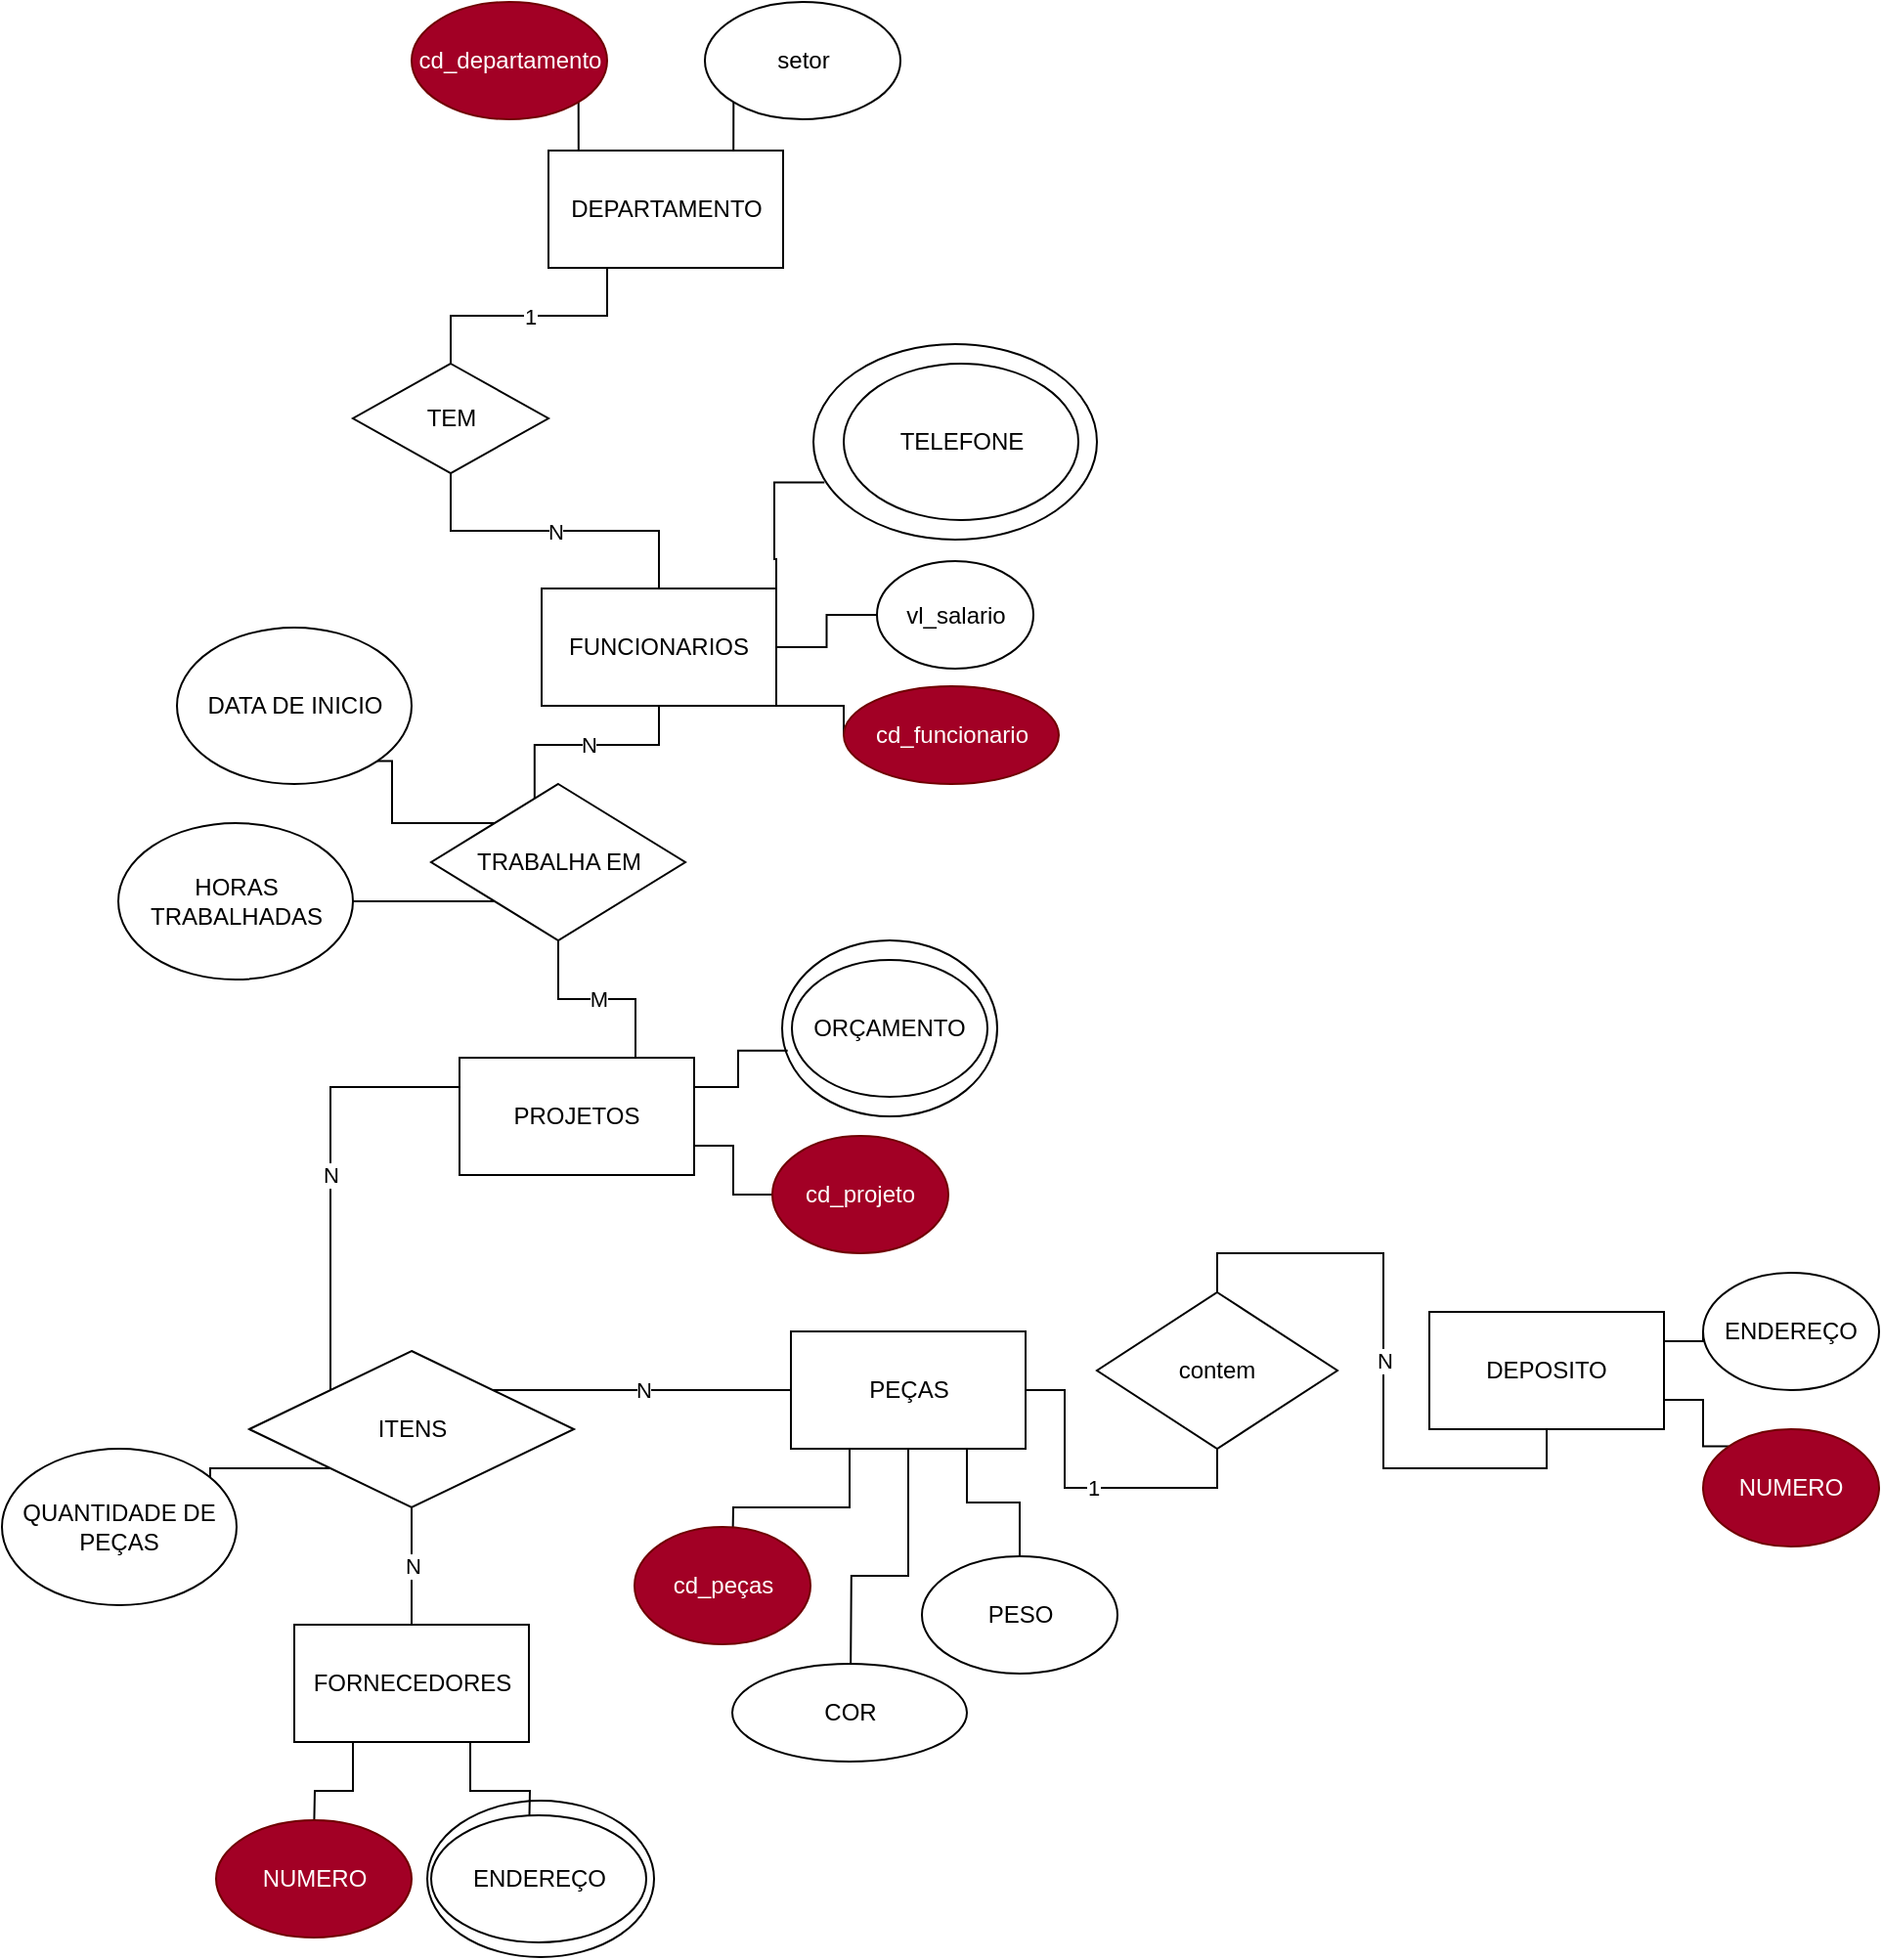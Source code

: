 <mxfile version="15.2.7" type="github">
  <diagram id="WeOhLp2NJ--DhFuc19tg" name="Page-1">
    <mxGraphModel dx="1014" dy="1783" grid="1" gridSize="10" guides="1" tooltips="1" connect="1" arrows="1" fold="1" page="1" pageScale="1" pageWidth="827" pageHeight="1169" math="0" shadow="0">
      <root>
        <mxCell id="0" />
        <mxCell id="1" parent="0" />
        <mxCell id="ZpIWKt54hQ_pEfzEywhw-100" style="edgeStyle=orthogonalEdgeStyle;rounded=0;orthogonalLoop=1;jettySize=auto;html=1;exitX=1;exitY=0.25;exitDx=0;exitDy=0;entryX=0.039;entryY=0.708;entryDx=0;entryDy=0;entryPerimeter=0;strokeColor=default;endArrow=none;endFill=0;" edge="1" parent="1" source="ZpIWKt54hQ_pEfzEywhw-1" target="ZpIWKt54hQ_pEfzEywhw-79">
          <mxGeometry relative="1" as="geometry">
            <Array as="points">
              <mxPoint x="465" y="-405" />
              <mxPoint x="465" y="-444" />
            </Array>
          </mxGeometry>
        </mxCell>
        <mxCell id="ZpIWKt54hQ_pEfzEywhw-101" style="edgeStyle=orthogonalEdgeStyle;rounded=0;orthogonalLoop=1;jettySize=auto;html=1;exitX=1;exitY=0.5;exitDx=0;exitDy=0;entryX=0;entryY=0.5;entryDx=0;entryDy=0;strokeColor=default;endArrow=none;endFill=0;" edge="1" parent="1" source="ZpIWKt54hQ_pEfzEywhw-1" target="ZpIWKt54hQ_pEfzEywhw-13">
          <mxGeometry relative="1" as="geometry" />
        </mxCell>
        <mxCell id="ZpIWKt54hQ_pEfzEywhw-104" style="edgeStyle=orthogonalEdgeStyle;rounded=0;orthogonalLoop=1;jettySize=auto;html=1;exitX=1;exitY=1;exitDx=0;exitDy=0;entryX=0;entryY=0.5;entryDx=0;entryDy=0;strokeColor=default;endArrow=none;endFill=0;" edge="1" parent="1" source="ZpIWKt54hQ_pEfzEywhw-1" target="ZpIWKt54hQ_pEfzEywhw-12">
          <mxGeometry relative="1" as="geometry" />
        </mxCell>
        <mxCell id="ZpIWKt54hQ_pEfzEywhw-105" value="N" style="edgeStyle=orthogonalEdgeStyle;rounded=0;orthogonalLoop=1;jettySize=auto;html=1;exitX=0.5;exitY=1;exitDx=0;exitDy=0;strokeColor=default;entryX=0.407;entryY=0.102;entryDx=0;entryDy=0;entryPerimeter=0;endArrow=none;endFill=0;" edge="1" parent="1" source="ZpIWKt54hQ_pEfzEywhw-1" target="ZpIWKt54hQ_pEfzEywhw-44">
          <mxGeometry relative="1" as="geometry">
            <mxPoint x="401.294" y="-280" as="targetPoint" />
          </mxGeometry>
        </mxCell>
        <mxCell id="ZpIWKt54hQ_pEfzEywhw-1" value="FUNCIONARIOS" style="rounded=0;whiteSpace=wrap;html=1;" vertex="1" parent="1">
          <mxGeometry x="346" y="-390" width="120" height="60" as="geometry" />
        </mxCell>
        <mxCell id="ZpIWKt54hQ_pEfzEywhw-29" style="edgeStyle=orthogonalEdgeStyle;rounded=0;orthogonalLoop=1;jettySize=auto;html=1;exitX=0.75;exitY=1;exitDx=0;exitDy=0;endArrow=none;endFill=0;" edge="1" parent="1" source="ZpIWKt54hQ_pEfzEywhw-3" target="ZpIWKt54hQ_pEfzEywhw-32">
          <mxGeometry relative="1" as="geometry">
            <mxPoint x="563.5" y="110" as="targetPoint" />
          </mxGeometry>
        </mxCell>
        <mxCell id="ZpIWKt54hQ_pEfzEywhw-30" style="edgeStyle=orthogonalEdgeStyle;rounded=0;orthogonalLoop=1;jettySize=auto;html=1;exitX=0.25;exitY=1;exitDx=0;exitDy=0;" edge="1" parent="1" source="ZpIWKt54hQ_pEfzEywhw-3">
          <mxGeometry relative="1" as="geometry">
            <mxPoint x="443.5" y="110" as="targetPoint" />
          </mxGeometry>
        </mxCell>
        <mxCell id="ZpIWKt54hQ_pEfzEywhw-33" style="edgeStyle=orthogonalEdgeStyle;rounded=0;orthogonalLoop=1;jettySize=auto;html=1;exitX=0.5;exitY=1;exitDx=0;exitDy=0;" edge="1" parent="1" source="ZpIWKt54hQ_pEfzEywhw-3">
          <mxGeometry relative="1" as="geometry">
            <mxPoint x="503.929" y="180" as="targetPoint" />
          </mxGeometry>
        </mxCell>
        <mxCell id="ZpIWKt54hQ_pEfzEywhw-75" value="1" style="edgeStyle=orthogonalEdgeStyle;rounded=0;orthogonalLoop=1;jettySize=auto;html=1;exitX=1;exitY=0.5;exitDx=0;exitDy=0;entryX=0.5;entryY=1;entryDx=0;entryDy=0;endArrow=none;endFill=0;" edge="1" parent="1" source="ZpIWKt54hQ_pEfzEywhw-3" target="ZpIWKt54hQ_pEfzEywhw-52">
          <mxGeometry relative="1" as="geometry">
            <mxPoint x="680.5" y="100" as="sourcePoint" />
          </mxGeometry>
        </mxCell>
        <mxCell id="ZpIWKt54hQ_pEfzEywhw-3" value="PEÇAS" style="rounded=0;whiteSpace=wrap;html=1;" vertex="1" parent="1">
          <mxGeometry x="473.5" y="-10" width="120" height="60" as="geometry" />
        </mxCell>
        <mxCell id="ZpIWKt54hQ_pEfzEywhw-24" style="edgeStyle=orthogonalEdgeStyle;rounded=0;orthogonalLoop=1;jettySize=auto;html=1;exitX=0.25;exitY=1;exitDx=0;exitDy=0;" edge="1" parent="1" source="ZpIWKt54hQ_pEfzEywhw-4">
          <mxGeometry relative="1" as="geometry">
            <mxPoint x="229.5" y="250" as="targetPoint" />
          </mxGeometry>
        </mxCell>
        <mxCell id="ZpIWKt54hQ_pEfzEywhw-28" style="edgeStyle=orthogonalEdgeStyle;rounded=0;orthogonalLoop=1;jettySize=auto;html=1;exitX=0.75;exitY=1;exitDx=0;exitDy=0;" edge="1" parent="1" source="ZpIWKt54hQ_pEfzEywhw-4">
          <mxGeometry relative="1" as="geometry">
            <mxPoint x="339.5" y="250" as="targetPoint" />
          </mxGeometry>
        </mxCell>
        <mxCell id="ZpIWKt54hQ_pEfzEywhw-69" value="N" style="edgeStyle=orthogonalEdgeStyle;rounded=0;orthogonalLoop=1;jettySize=auto;html=1;exitX=0.5;exitY=0;exitDx=0;exitDy=0;entryX=0.5;entryY=1;entryDx=0;entryDy=0;endArrow=none;endFill=0;" edge="1" parent="1" source="ZpIWKt54hQ_pEfzEywhw-4" target="ZpIWKt54hQ_pEfzEywhw-48">
          <mxGeometry relative="1" as="geometry" />
        </mxCell>
        <mxCell id="ZpIWKt54hQ_pEfzEywhw-4" value="FORNECEDORES" style="rounded=0;whiteSpace=wrap;html=1;" vertex="1" parent="1">
          <mxGeometry x="219.5" y="140" width="120" height="60" as="geometry" />
        </mxCell>
        <mxCell id="ZpIWKt54hQ_pEfzEywhw-110" style="edgeStyle=orthogonalEdgeStyle;rounded=0;orthogonalLoop=1;jettySize=auto;html=1;exitX=1;exitY=0.25;exitDx=0;exitDy=0;entryX=0.026;entryY=0.627;entryDx=0;entryDy=0;entryPerimeter=0;strokeColor=default;endArrow=none;endFill=0;" edge="1" parent="1" source="ZpIWKt54hQ_pEfzEywhw-5" target="ZpIWKt54hQ_pEfzEywhw-80">
          <mxGeometry relative="1" as="geometry" />
        </mxCell>
        <mxCell id="ZpIWKt54hQ_pEfzEywhw-111" style="edgeStyle=orthogonalEdgeStyle;rounded=0;orthogonalLoop=1;jettySize=auto;html=1;exitX=1;exitY=0.75;exitDx=0;exitDy=0;entryX=0;entryY=0.5;entryDx=0;entryDy=0;strokeColor=default;endArrow=none;endFill=0;" edge="1" parent="1" source="ZpIWKt54hQ_pEfzEywhw-5" target="ZpIWKt54hQ_pEfzEywhw-38">
          <mxGeometry relative="1" as="geometry" />
        </mxCell>
        <mxCell id="ZpIWKt54hQ_pEfzEywhw-5" value="PROJETOS" style="rounded=0;whiteSpace=wrap;html=1;" vertex="1" parent="1">
          <mxGeometry x="304" y="-150" width="120" height="60" as="geometry" />
        </mxCell>
        <mxCell id="ZpIWKt54hQ_pEfzEywhw-97" style="edgeStyle=orthogonalEdgeStyle;rounded=0;orthogonalLoop=1;jettySize=auto;html=1;exitX=0.75;exitY=0;exitDx=0;exitDy=0;entryX=0;entryY=1;entryDx=0;entryDy=0;strokeColor=default;endArrow=none;endFill=0;" edge="1" parent="1" source="ZpIWKt54hQ_pEfzEywhw-6" target="ZpIWKt54hQ_pEfzEywhw-18">
          <mxGeometry relative="1" as="geometry" />
        </mxCell>
        <mxCell id="ZpIWKt54hQ_pEfzEywhw-98" style="edgeStyle=orthogonalEdgeStyle;rounded=0;orthogonalLoop=1;jettySize=auto;html=1;exitX=0.25;exitY=0;exitDx=0;exitDy=0;entryX=1;entryY=1;entryDx=0;entryDy=0;strokeColor=default;endArrow=none;endFill=0;" edge="1" parent="1" source="ZpIWKt54hQ_pEfzEywhw-6" target="ZpIWKt54hQ_pEfzEywhw-17">
          <mxGeometry relative="1" as="geometry" />
        </mxCell>
        <mxCell id="ZpIWKt54hQ_pEfzEywhw-112" value="1" style="edgeStyle=orthogonalEdgeStyle;rounded=0;orthogonalLoop=1;jettySize=auto;html=1;exitX=0.25;exitY=1;exitDx=0;exitDy=0;entryX=0.5;entryY=0;entryDx=0;entryDy=0;strokeColor=default;endArrow=none;endFill=0;" edge="1" parent="1" source="ZpIWKt54hQ_pEfzEywhw-6" target="ZpIWKt54hQ_pEfzEywhw-106">
          <mxGeometry relative="1" as="geometry" />
        </mxCell>
        <mxCell id="ZpIWKt54hQ_pEfzEywhw-6" value="DEPARTAMENTO" style="rounded=0;whiteSpace=wrap;html=1;" vertex="1" parent="1">
          <mxGeometry x="349.5" y="-614" width="120" height="60" as="geometry" />
        </mxCell>
        <mxCell id="ZpIWKt54hQ_pEfzEywhw-71" style="edgeStyle=orthogonalEdgeStyle;rounded=0;orthogonalLoop=1;jettySize=auto;html=1;exitX=1;exitY=0.25;exitDx=0;exitDy=0;entryX=0;entryY=0.5;entryDx=0;entryDy=0;endArrow=none;endFill=0;" edge="1" parent="1" source="ZpIWKt54hQ_pEfzEywhw-7" target="ZpIWKt54hQ_pEfzEywhw-23">
          <mxGeometry relative="1" as="geometry" />
        </mxCell>
        <mxCell id="ZpIWKt54hQ_pEfzEywhw-72" style="edgeStyle=orthogonalEdgeStyle;rounded=0;orthogonalLoop=1;jettySize=auto;html=1;exitX=1;exitY=0.75;exitDx=0;exitDy=0;entryX=0;entryY=0;entryDx=0;entryDy=0;endArrow=none;endFill=0;" edge="1" parent="1" source="ZpIWKt54hQ_pEfzEywhw-7" target="ZpIWKt54hQ_pEfzEywhw-21">
          <mxGeometry relative="1" as="geometry" />
        </mxCell>
        <mxCell id="ZpIWKt54hQ_pEfzEywhw-7" value="DEPOSITO" style="rounded=0;whiteSpace=wrap;html=1;" vertex="1" parent="1">
          <mxGeometry x="800" y="-20" width="120" height="60" as="geometry" />
        </mxCell>
        <mxCell id="ZpIWKt54hQ_pEfzEywhw-12" value="cd_funcionario" style="ellipse;whiteSpace=wrap;html=1;fillColor=#a20025;strokeColor=#6F0000;fontColor=#ffffff;" vertex="1" parent="1">
          <mxGeometry x="500.5" y="-340" width="110" height="50" as="geometry" />
        </mxCell>
        <mxCell id="ZpIWKt54hQ_pEfzEywhw-13" value="vl_salario" style="ellipse;whiteSpace=wrap;html=1;" vertex="1" parent="1">
          <mxGeometry x="517.5" y="-404" width="80" height="55" as="geometry" />
        </mxCell>
        <mxCell id="ZpIWKt54hQ_pEfzEywhw-14" value="TELEFONE" style="ellipse;whiteSpace=wrap;html=1;strokeColor=default;" vertex="1" parent="1">
          <mxGeometry x="500.5" y="-505" width="120" height="80" as="geometry" />
        </mxCell>
        <mxCell id="ZpIWKt54hQ_pEfzEywhw-17" value="cd_departamento" style="ellipse;whiteSpace=wrap;html=1;fillColor=#a20025;strokeColor=#6F0000;fontColor=#ffffff;" vertex="1" parent="1">
          <mxGeometry x="279.5" y="-690" width="100" height="60" as="geometry" />
        </mxCell>
        <mxCell id="ZpIWKt54hQ_pEfzEywhw-18" value="setor" style="ellipse;whiteSpace=wrap;html=1;" vertex="1" parent="1">
          <mxGeometry x="429.5" y="-690" width="100" height="60" as="geometry" />
        </mxCell>
        <mxCell id="ZpIWKt54hQ_pEfzEywhw-21" value="NUMERO" style="ellipse;whiteSpace=wrap;html=1;fillColor=#a20025;strokeColor=#6F0000;fontColor=#ffffff;" vertex="1" parent="1">
          <mxGeometry x="940" y="40" width="90" height="60" as="geometry" />
        </mxCell>
        <mxCell id="ZpIWKt54hQ_pEfzEywhw-23" value="ENDEREÇO" style="ellipse;whiteSpace=wrap;html=1;" vertex="1" parent="1">
          <mxGeometry x="940" y="-40" width="90" height="60" as="geometry" />
        </mxCell>
        <mxCell id="ZpIWKt54hQ_pEfzEywhw-26" value="NUMERO" style="ellipse;whiteSpace=wrap;html=1;fillColor=#a20025;strokeColor=#6F0000;fontColor=#ffffff;" vertex="1" parent="1">
          <mxGeometry x="179.5" y="240" width="100" height="60" as="geometry" />
        </mxCell>
        <mxCell id="ZpIWKt54hQ_pEfzEywhw-27" value="ENDEREÇO" style="ellipse;whiteSpace=wrap;html=1;" vertex="1" parent="1">
          <mxGeometry x="289.5" y="237.5" width="110" height="65" as="geometry" />
        </mxCell>
        <mxCell id="ZpIWKt54hQ_pEfzEywhw-31" value="cd_peças" style="ellipse;whiteSpace=wrap;html=1;sketch=0;fillColor=#a20025;strokeColor=#6F0000;fontColor=#ffffff;" vertex="1" parent="1">
          <mxGeometry x="393.5" y="90" width="90" height="60" as="geometry" />
        </mxCell>
        <mxCell id="ZpIWKt54hQ_pEfzEywhw-32" value="PESO" style="ellipse;whiteSpace=wrap;html=1;" vertex="1" parent="1">
          <mxGeometry x="540.5" y="105" width="100" height="60" as="geometry" />
        </mxCell>
        <mxCell id="ZpIWKt54hQ_pEfzEywhw-34" value="COR" style="ellipse;whiteSpace=wrap;html=1;" vertex="1" parent="1">
          <mxGeometry x="443.5" y="160" width="120" height="50" as="geometry" />
        </mxCell>
        <mxCell id="ZpIWKt54hQ_pEfzEywhw-38" value="cd_projeto" style="ellipse;whiteSpace=wrap;html=1;fillColor=#a20025;strokeColor=#6F0000;fontColor=#ffffff;" vertex="1" parent="1">
          <mxGeometry x="464" y="-110" width="90" height="60" as="geometry" />
        </mxCell>
        <mxCell id="ZpIWKt54hQ_pEfzEywhw-40" value="ORÇAMENTO" style="ellipse;whiteSpace=wrap;html=1;" vertex="1" parent="1">
          <mxGeometry x="474" y="-200" width="100" height="70" as="geometry" />
        </mxCell>
        <mxCell id="ZpIWKt54hQ_pEfzEywhw-109" value="M" style="edgeStyle=orthogonalEdgeStyle;rounded=0;orthogonalLoop=1;jettySize=auto;html=1;exitX=0.5;exitY=1;exitDx=0;exitDy=0;entryX=0.75;entryY=0;entryDx=0;entryDy=0;strokeColor=default;endArrow=none;endFill=0;" edge="1" parent="1" source="ZpIWKt54hQ_pEfzEywhw-44" target="ZpIWKt54hQ_pEfzEywhw-5">
          <mxGeometry relative="1" as="geometry" />
        </mxCell>
        <mxCell id="ZpIWKt54hQ_pEfzEywhw-118" style="edgeStyle=orthogonalEdgeStyle;rounded=0;orthogonalLoop=1;jettySize=auto;html=1;exitX=0;exitY=0;exitDx=0;exitDy=0;entryX=1;entryY=1;entryDx=0;entryDy=0;strokeColor=default;endArrow=none;endFill=0;" edge="1" parent="1" source="ZpIWKt54hQ_pEfzEywhw-44" target="ZpIWKt54hQ_pEfzEywhw-115">
          <mxGeometry relative="1" as="geometry" />
        </mxCell>
        <mxCell id="ZpIWKt54hQ_pEfzEywhw-122" style="edgeStyle=orthogonalEdgeStyle;rounded=0;orthogonalLoop=1;jettySize=auto;html=1;exitX=0;exitY=1;exitDx=0;exitDy=0;entryX=1;entryY=0.5;entryDx=0;entryDy=0;strokeColor=default;endArrow=none;endFill=0;" edge="1" parent="1" source="ZpIWKt54hQ_pEfzEywhw-44" target="ZpIWKt54hQ_pEfzEywhw-121">
          <mxGeometry relative="1" as="geometry" />
        </mxCell>
        <mxCell id="ZpIWKt54hQ_pEfzEywhw-44" value="TRABALHA EM" style="rhombus;whiteSpace=wrap;html=1;" vertex="1" parent="1">
          <mxGeometry x="289.5" y="-290" width="130" height="80" as="geometry" />
        </mxCell>
        <mxCell id="ZpIWKt54hQ_pEfzEywhw-70" value="N" style="edgeStyle=orthogonalEdgeStyle;rounded=0;orthogonalLoop=1;jettySize=auto;html=1;exitX=1;exitY=0;exitDx=0;exitDy=0;entryX=0;entryY=0.5;entryDx=0;entryDy=0;endArrow=none;endFill=0;" edge="1" parent="1" source="ZpIWKt54hQ_pEfzEywhw-48" target="ZpIWKt54hQ_pEfzEywhw-3">
          <mxGeometry relative="1" as="geometry" />
        </mxCell>
        <mxCell id="ZpIWKt54hQ_pEfzEywhw-88" value="N" style="edgeStyle=orthogonalEdgeStyle;rounded=0;orthogonalLoop=1;jettySize=auto;html=1;exitX=0;exitY=0;exitDx=0;exitDy=0;entryX=0;entryY=0.25;entryDx=0;entryDy=0;endArrow=none;endFill=0;" edge="1" parent="1" source="ZpIWKt54hQ_pEfzEywhw-48" target="ZpIWKt54hQ_pEfzEywhw-5">
          <mxGeometry relative="1" as="geometry" />
        </mxCell>
        <mxCell id="ZpIWKt54hQ_pEfzEywhw-125" style="edgeStyle=orthogonalEdgeStyle;rounded=0;orthogonalLoop=1;jettySize=auto;html=1;exitX=0;exitY=1;exitDx=0;exitDy=0;entryX=1;entryY=0.5;entryDx=0;entryDy=0;strokeColor=default;" edge="1" parent="1" source="ZpIWKt54hQ_pEfzEywhw-48" target="ZpIWKt54hQ_pEfzEywhw-124">
          <mxGeometry relative="1" as="geometry" />
        </mxCell>
        <mxCell id="ZpIWKt54hQ_pEfzEywhw-48" value="ITENS" style="rhombus;whiteSpace=wrap;html=1;" vertex="1" parent="1">
          <mxGeometry x="196.5" width="166" height="80" as="geometry" />
        </mxCell>
        <mxCell id="ZpIWKt54hQ_pEfzEywhw-74" value="N" style="edgeStyle=orthogonalEdgeStyle;rounded=0;orthogonalLoop=1;jettySize=auto;html=1;exitX=0.5;exitY=0;exitDx=0;exitDy=0;entryX=0.5;entryY=1;entryDx=0;entryDy=0;endArrow=none;endFill=0;" edge="1" parent="1" source="ZpIWKt54hQ_pEfzEywhw-52" target="ZpIWKt54hQ_pEfzEywhw-7">
          <mxGeometry relative="1" as="geometry" />
        </mxCell>
        <mxCell id="ZpIWKt54hQ_pEfzEywhw-52" value="contem" style="rhombus;whiteSpace=wrap;html=1;" vertex="1" parent="1">
          <mxGeometry x="630" y="-30" width="123" height="80" as="geometry" />
        </mxCell>
        <mxCell id="ZpIWKt54hQ_pEfzEywhw-79" value="" style="ellipse;whiteSpace=wrap;html=1;sketch=0;fillColor=none;" vertex="1" parent="1">
          <mxGeometry x="485" y="-515" width="145" height="100" as="geometry" />
        </mxCell>
        <mxCell id="ZpIWKt54hQ_pEfzEywhw-80" value="" style="ellipse;whiteSpace=wrap;html=1;sketch=0;fillColor=none;" vertex="1" parent="1">
          <mxGeometry x="469" y="-210" width="110" height="90" as="geometry" />
        </mxCell>
        <mxCell id="ZpIWKt54hQ_pEfzEywhw-82" value="" style="ellipse;whiteSpace=wrap;html=1;sketch=0;fillColor=none;" vertex="1" parent="1">
          <mxGeometry x="287.5" y="230" width="116" height="80" as="geometry" />
        </mxCell>
        <mxCell id="ZpIWKt54hQ_pEfzEywhw-108" value="N" style="edgeStyle=orthogonalEdgeStyle;rounded=0;orthogonalLoop=1;jettySize=auto;html=1;exitX=0.5;exitY=1;exitDx=0;exitDy=0;entryX=0.5;entryY=0;entryDx=0;entryDy=0;strokeColor=default;endArrow=none;endFill=0;" edge="1" parent="1" source="ZpIWKt54hQ_pEfzEywhw-106" target="ZpIWKt54hQ_pEfzEywhw-1">
          <mxGeometry relative="1" as="geometry" />
        </mxCell>
        <mxCell id="ZpIWKt54hQ_pEfzEywhw-106" value="TEM" style="rhombus;whiteSpace=wrap;html=1;sketch=0;strokeColor=default;gradientColor=none;" vertex="1" parent="1">
          <mxGeometry x="249.5" y="-505" width="100" height="56" as="geometry" />
        </mxCell>
        <mxCell id="ZpIWKt54hQ_pEfzEywhw-115" value="DATA DE INICIO" style="ellipse;whiteSpace=wrap;html=1;sketch=0;strokeColor=default;gradientColor=none;" vertex="1" parent="1">
          <mxGeometry x="159.5" y="-370" width="120" height="80" as="geometry" />
        </mxCell>
        <mxCell id="ZpIWKt54hQ_pEfzEywhw-121" value="HORAS TRABALHADAS" style="ellipse;whiteSpace=wrap;html=1;sketch=0;strokeColor=default;gradientColor=none;" vertex="1" parent="1">
          <mxGeometry x="129.5" y="-270" width="120" height="80" as="geometry" />
        </mxCell>
        <mxCell id="ZpIWKt54hQ_pEfzEywhw-124" value="QUANTIDADE DE PEÇAS" style="ellipse;whiteSpace=wrap;html=1;sketch=0;strokeColor=default;gradientColor=none;" vertex="1" parent="1">
          <mxGeometry x="70" y="50" width="120" height="80" as="geometry" />
        </mxCell>
      </root>
    </mxGraphModel>
  </diagram>
</mxfile>
